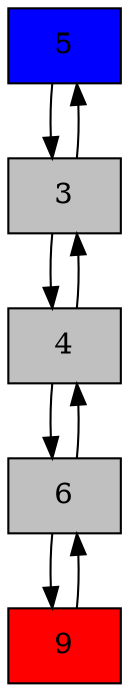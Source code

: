 digraph grafico{
node [style = "filled" shape = "box"]
"<clases.nodoDoble.NodoDoble object at 0x000001702EC752B0>" [label = "5" fillcolor = "blue"]
"<clases.nodoDoble.NodoDoble object at 0x000001702EC752B0>" -> "<clases.nodoDoble.NodoDoble object at 0x000001702EC75130>"
"<clases.nodoDoble.NodoDoble object at 0x000001702EC75130>" [label = "3" fillcolor = "gray"]
"<clases.nodoDoble.NodoDoble object at 0x000001702EC75130>" -> "<clases.nodoDoble.NodoDoble object at 0x000001702EC752B0>"
"<clases.nodoDoble.NodoDoble object at 0x000001702EC75130>" -> "<clases.nodoDoble.NodoDoble object at 0x000001702EB27790>"
"<clases.nodoDoble.NodoDoble object at 0x000001702EB27790>" [label = "4" fillcolor = "gray"]
"<clases.nodoDoble.NodoDoble object at 0x000001702EB27790>" -> "<clases.nodoDoble.NodoDoble object at 0x000001702EC75130>"
"<clases.nodoDoble.NodoDoble object at 0x000001702EB27790>" -> "<clases.nodoDoble.NodoDoble object at 0x000001702EB27730>"
"<clases.nodoDoble.NodoDoble object at 0x000001702EB27730>" [label = "6" fillcolor = "gray"]
"<clases.nodoDoble.NodoDoble object at 0x000001702EB27730>" -> "<clases.nodoDoble.NodoDoble object at 0x000001702EB27790>"
"<clases.nodoDoble.NodoDoble object at 0x000001702EB27730>" -> "<clases.nodoDoble.NodoDoble object at 0x000001702EC75280>"
"<clases.nodoDoble.NodoDoble object at 0x000001702EC75280>" [label = "9" fillcolor = "red"]
"<clases.nodoDoble.NodoDoble object at 0x000001702EC75280>" -> "<clases.nodoDoble.NodoDoble object at 0x000001702EB27730>"
}